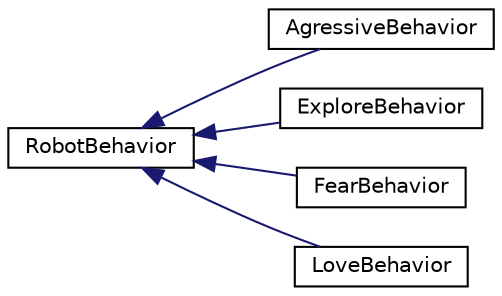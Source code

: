 digraph "Graphical Class Hierarchy"
{
  edge [fontname="Helvetica",fontsize="10",labelfontname="Helvetica",labelfontsize="10"];
  node [fontname="Helvetica",fontsize="10",shape=record];
  rankdir="LR";
  Node1 [label="RobotBehavior",height=0.2,width=0.4,color="black", fillcolor="white", style="filled",URL="$classRobotBehavior.html",tooltip="Class representing a parent class for robot behavior. "];
  Node1 -> Node2 [dir="back",color="midnightblue",fontsize="10",style="solid",fontname="Helvetica"];
  Node2 [label="AgressiveBehavior",height=0.2,width=0.4,color="black", fillcolor="white", style="filled",URL="$classAgressiveBehavior.html",tooltip="Class representing agressive behavior (+) crossed. "];
  Node1 -> Node3 [dir="back",color="midnightblue",fontsize="10",style="solid",fontname="Helvetica"];
  Node3 [label="ExploreBehavior",height=0.2,width=0.4,color="black", fillcolor="white", style="filled",URL="$classExploreBehavior.html",tooltip="Class representing explore behavior (-) crossed. "];
  Node1 -> Node4 [dir="back",color="midnightblue",fontsize="10",style="solid",fontname="Helvetica"];
  Node4 [label="FearBehavior",height=0.2,width=0.4,color="black", fillcolor="white", style="filled",URL="$classFearBehavior.html",tooltip="Class representing explore behavior (+) direct. "];
  Node1 -> Node5 [dir="back",color="midnightblue",fontsize="10",style="solid",fontname="Helvetica"];
  Node5 [label="LoveBehavior",height=0.2,width=0.4,color="black", fillcolor="white", style="filled",URL="$classLoveBehavior.html",tooltip="Class representing explore behavior (-) direct. "];
}
